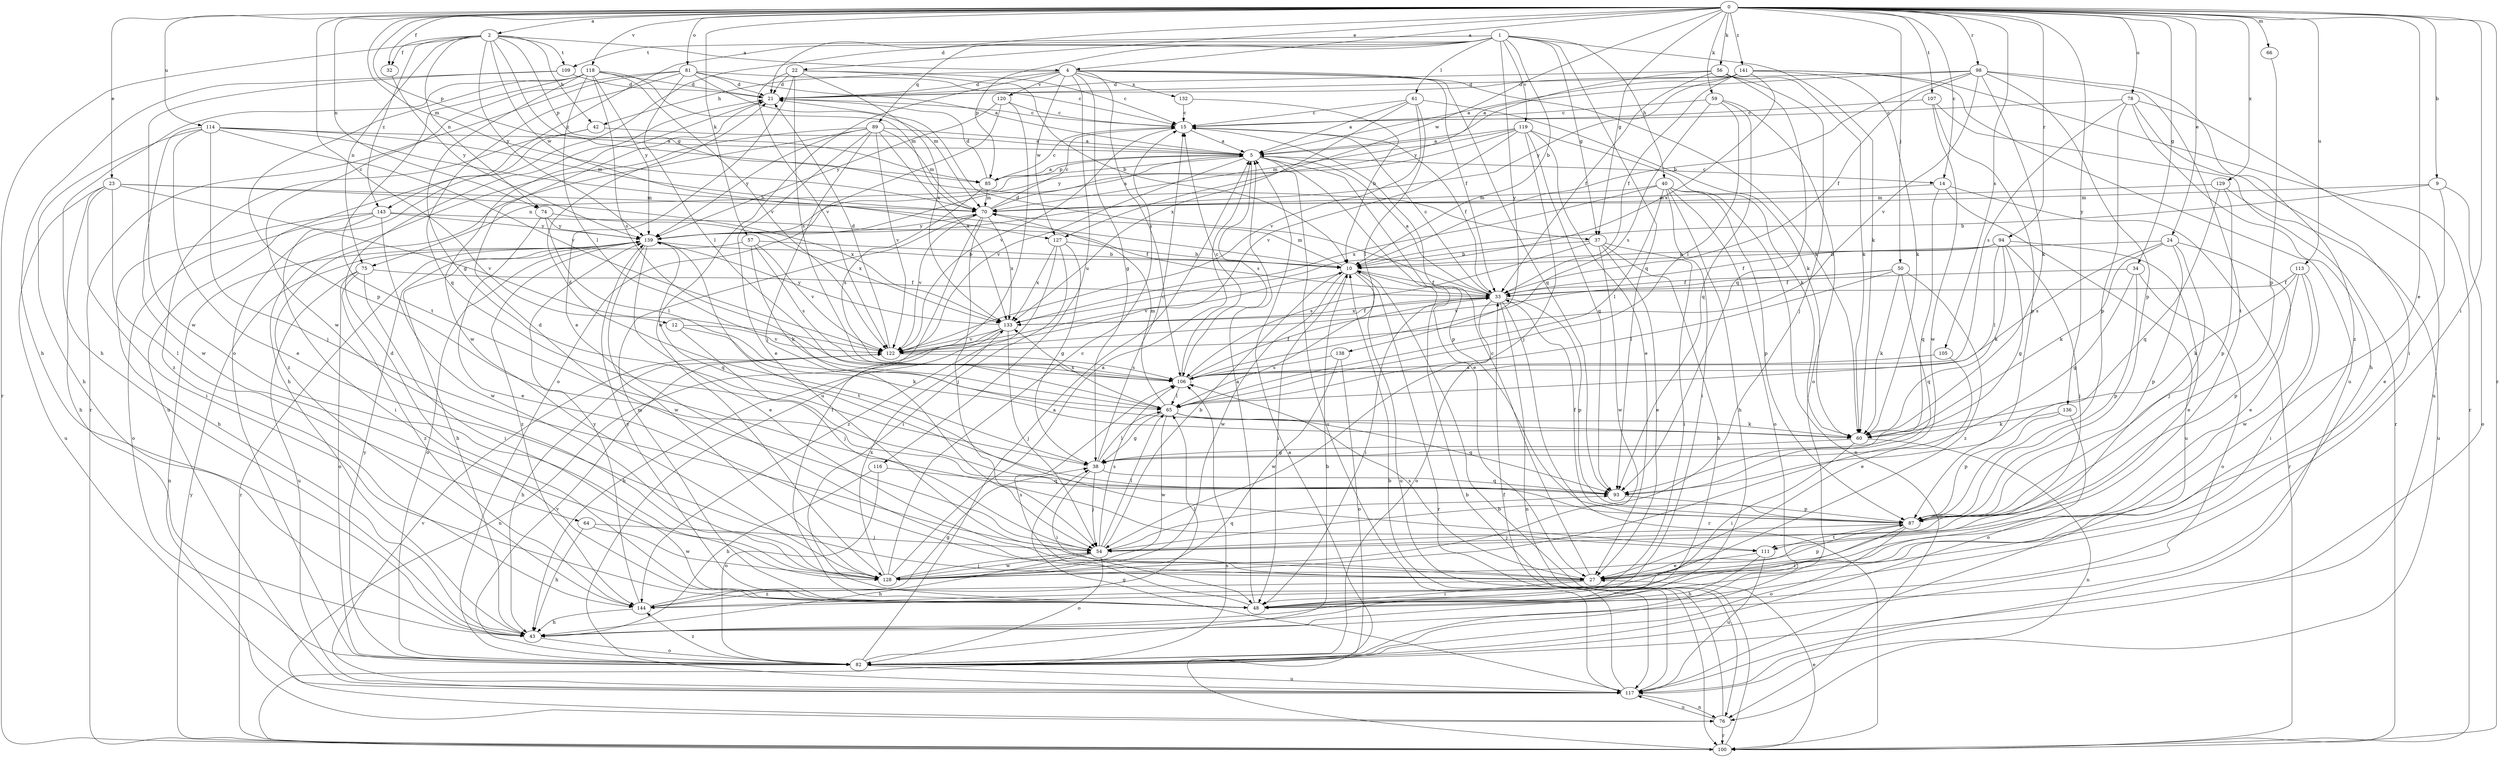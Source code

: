 strict digraph  {
0;
1;
2;
4;
5;
9;
10;
12;
14;
15;
21;
22;
23;
24;
27;
32;
33;
34;
37;
38;
40;
42;
43;
48;
50;
54;
56;
57;
59;
60;
61;
64;
65;
66;
70;
74;
75;
76;
78;
81;
82;
85;
87;
89;
93;
94;
98;
100;
105;
106;
107;
109;
111;
113;
114;
116;
117;
118;
119;
120;
122;
127;
128;
129;
132;
133;
136;
138;
139;
141;
143;
144;
0 -> 2  [label=a];
0 -> 4  [label=a];
0 -> 9  [label=b];
0 -> 12  [label=c];
0 -> 14  [label=c];
0 -> 21  [label=d];
0 -> 22  [label=e];
0 -> 23  [label=e];
0 -> 24  [label=e];
0 -> 27  [label=e];
0 -> 32  [label=f];
0 -> 34  [label=g];
0 -> 37  [label=g];
0 -> 48  [label=i];
0 -> 50  [label=j];
0 -> 56  [label=k];
0 -> 57  [label=k];
0 -> 59  [label=k];
0 -> 66  [label=m];
0 -> 70  [label=m];
0 -> 74  [label=n];
0 -> 78  [label=o];
0 -> 81  [label=o];
0 -> 85  [label=p];
0 -> 94  [label=r];
0 -> 98  [label=r];
0 -> 100  [label=r];
0 -> 105  [label=s];
0 -> 107  [label=t];
0 -> 113  [label=u];
0 -> 114  [label=u];
0 -> 118  [label=v];
0 -> 127  [label=w];
0 -> 129  [label=x];
0 -> 136  [label=y];
0 -> 141  [label=z];
1 -> 10  [label=b];
1 -> 37  [label=g];
1 -> 40  [label=h];
1 -> 60  [label=k];
1 -> 61  [label=l];
1 -> 82  [label=o];
1 -> 85  [label=p];
1 -> 89  [label=q];
1 -> 93  [label=q];
1 -> 109  [label=t];
1 -> 119  [label=v];
1 -> 138  [label=y];
1 -> 143  [label=z];
2 -> 4  [label=a];
2 -> 32  [label=f];
2 -> 37  [label=g];
2 -> 42  [label=h];
2 -> 74  [label=n];
2 -> 75  [label=n];
2 -> 85  [label=p];
2 -> 100  [label=r];
2 -> 109  [label=t];
2 -> 127  [label=w];
2 -> 139  [label=y];
2 -> 143  [label=z];
4 -> 21  [label=d];
4 -> 33  [label=f];
4 -> 38  [label=g];
4 -> 42  [label=h];
4 -> 60  [label=k];
4 -> 93  [label=q];
4 -> 106  [label=s];
4 -> 116  [label=u];
4 -> 120  [label=v];
4 -> 127  [label=w];
4 -> 128  [label=w];
4 -> 132  [label=x];
5 -> 14  [label=c];
5 -> 27  [label=e];
5 -> 75  [label=n];
5 -> 85  [label=p];
5 -> 87  [label=p];
5 -> 106  [label=s];
5 -> 117  [label=u];
5 -> 122  [label=v];
9 -> 10  [label=b];
9 -> 27  [label=e];
9 -> 70  [label=m];
9 -> 82  [label=o];
10 -> 33  [label=f];
10 -> 48  [label=i];
10 -> 70  [label=m];
10 -> 100  [label=r];
10 -> 117  [label=u];
10 -> 122  [label=v];
10 -> 128  [label=w];
12 -> 54  [label=j];
12 -> 60  [label=k];
12 -> 122  [label=v];
14 -> 70  [label=m];
14 -> 93  [label=q];
14 -> 100  [label=r];
14 -> 117  [label=u];
15 -> 5  [label=a];
15 -> 33  [label=f];
15 -> 122  [label=v];
21 -> 15  [label=c];
21 -> 128  [label=w];
22 -> 10  [label=b];
22 -> 15  [label=c];
22 -> 21  [label=d];
22 -> 27  [label=e];
22 -> 106  [label=s];
22 -> 122  [label=v];
22 -> 133  [label=x];
23 -> 43  [label=h];
23 -> 48  [label=i];
23 -> 64  [label=l];
23 -> 70  [label=m];
23 -> 117  [label=u];
23 -> 122  [label=v];
23 -> 133  [label=x];
24 -> 10  [label=b];
24 -> 27  [label=e];
24 -> 54  [label=j];
24 -> 60  [label=k];
24 -> 87  [label=p];
24 -> 106  [label=s];
27 -> 15  [label=c];
27 -> 48  [label=i];
27 -> 87  [label=p];
27 -> 106  [label=s];
27 -> 144  [label=z];
32 -> 139  [label=y];
33 -> 5  [label=a];
33 -> 15  [label=c];
33 -> 21  [label=d];
33 -> 48  [label=i];
33 -> 76  [label=n];
33 -> 82  [label=o];
33 -> 87  [label=p];
33 -> 100  [label=r];
33 -> 133  [label=x];
34 -> 33  [label=f];
34 -> 38  [label=g];
34 -> 82  [label=o];
34 -> 87  [label=p];
37 -> 10  [label=b];
37 -> 27  [label=e];
37 -> 43  [label=h];
37 -> 48  [label=i];
37 -> 106  [label=s];
37 -> 128  [label=w];
38 -> 15  [label=c];
38 -> 21  [label=d];
38 -> 48  [label=i];
38 -> 54  [label=j];
38 -> 65  [label=l];
38 -> 93  [label=q];
40 -> 43  [label=h];
40 -> 48  [label=i];
40 -> 65  [label=l];
40 -> 70  [label=m];
40 -> 76  [label=n];
40 -> 82  [label=o];
40 -> 87  [label=p];
40 -> 133  [label=x];
42 -> 5  [label=a];
42 -> 117  [label=u];
42 -> 144  [label=z];
43 -> 82  [label=o];
48 -> 5  [label=a];
48 -> 21  [label=d];
48 -> 70  [label=m];
48 -> 106  [label=s];
48 -> 139  [label=y];
50 -> 33  [label=f];
50 -> 60  [label=k];
50 -> 65  [label=l];
50 -> 93  [label=q];
50 -> 122  [label=v];
50 -> 144  [label=z];
54 -> 10  [label=b];
54 -> 21  [label=d];
54 -> 43  [label=h];
54 -> 65  [label=l];
54 -> 82  [label=o];
54 -> 93  [label=q];
54 -> 106  [label=s];
54 -> 128  [label=w];
56 -> 21  [label=d];
56 -> 33  [label=f];
56 -> 54  [label=j];
56 -> 60  [label=k];
56 -> 93  [label=q];
56 -> 139  [label=y];
57 -> 10  [label=b];
57 -> 60  [label=k];
57 -> 76  [label=n];
57 -> 106  [label=s];
57 -> 122  [label=v];
59 -> 15  [label=c];
59 -> 65  [label=l];
59 -> 82  [label=o];
59 -> 93  [label=q];
59 -> 106  [label=s];
60 -> 38  [label=g];
60 -> 48  [label=i];
60 -> 76  [label=n];
61 -> 5  [label=a];
61 -> 15  [label=c];
61 -> 60  [label=k];
61 -> 65  [label=l];
61 -> 122  [label=v];
61 -> 133  [label=x];
64 -> 43  [label=h];
64 -> 54  [label=j];
64 -> 128  [label=w];
65 -> 38  [label=g];
65 -> 60  [label=k];
65 -> 70  [label=m];
65 -> 93  [label=q];
65 -> 128  [label=w];
65 -> 133  [label=x];
66 -> 87  [label=p];
70 -> 5  [label=a];
70 -> 15  [label=c];
70 -> 48  [label=i];
70 -> 54  [label=j];
70 -> 122  [label=v];
70 -> 133  [label=x];
70 -> 139  [label=y];
74 -> 27  [label=e];
74 -> 65  [label=l];
74 -> 133  [label=x];
74 -> 139  [label=y];
75 -> 33  [label=f];
75 -> 48  [label=i];
75 -> 82  [label=o];
75 -> 117  [label=u];
75 -> 144  [label=z];
76 -> 10  [label=b];
76 -> 100  [label=r];
76 -> 117  [label=u];
78 -> 15  [label=c];
78 -> 43  [label=h];
78 -> 48  [label=i];
78 -> 87  [label=p];
78 -> 106  [label=s];
78 -> 117  [label=u];
81 -> 5  [label=a];
81 -> 15  [label=c];
81 -> 21  [label=d];
81 -> 65  [label=l];
81 -> 70  [label=m];
81 -> 93  [label=q];
81 -> 100  [label=r];
81 -> 128  [label=w];
82 -> 5  [label=a];
82 -> 10  [label=b];
82 -> 117  [label=u];
82 -> 122  [label=v];
82 -> 139  [label=y];
82 -> 144  [label=z];
85 -> 5  [label=a];
85 -> 15  [label=c];
85 -> 21  [label=d];
85 -> 70  [label=m];
85 -> 106  [label=s];
87 -> 33  [label=f];
87 -> 48  [label=i];
87 -> 54  [label=j];
87 -> 82  [label=o];
87 -> 111  [label=t];
89 -> 5  [label=a];
89 -> 27  [label=e];
89 -> 43  [label=h];
89 -> 54  [label=j];
89 -> 70  [label=m];
89 -> 122  [label=v];
89 -> 133  [label=x];
89 -> 139  [label=y];
89 -> 144  [label=z];
93 -> 87  [label=p];
94 -> 10  [label=b];
94 -> 27  [label=e];
94 -> 33  [label=f];
94 -> 38  [label=g];
94 -> 54  [label=j];
94 -> 60  [label=k];
94 -> 65  [label=l];
98 -> 5  [label=a];
98 -> 10  [label=b];
98 -> 21  [label=d];
98 -> 33  [label=f];
98 -> 60  [label=k];
98 -> 87  [label=p];
98 -> 111  [label=t];
98 -> 122  [label=v];
98 -> 144  [label=z];
100 -> 5  [label=a];
100 -> 10  [label=b];
100 -> 27  [label=e];
100 -> 106  [label=s];
100 -> 139  [label=y];
105 -> 27  [label=e];
105 -> 106  [label=s];
106 -> 15  [label=c];
106 -> 33  [label=f];
106 -> 65  [label=l];
107 -> 15  [label=c];
107 -> 87  [label=p];
107 -> 100  [label=r];
107 -> 128  [label=w];
109 -> 21  [label=d];
109 -> 43  [label=h];
109 -> 128  [label=w];
111 -> 27  [label=e];
111 -> 43  [label=h];
111 -> 117  [label=u];
113 -> 33  [label=f];
113 -> 48  [label=i];
113 -> 60  [label=k];
113 -> 87  [label=p];
113 -> 128  [label=w];
114 -> 5  [label=a];
114 -> 10  [label=b];
114 -> 27  [label=e];
114 -> 43  [label=h];
114 -> 54  [label=j];
114 -> 70  [label=m];
114 -> 122  [label=v];
114 -> 128  [label=w];
116 -> 43  [label=h];
116 -> 82  [label=o];
116 -> 93  [label=q];
117 -> 10  [label=b];
117 -> 33  [label=f];
117 -> 38  [label=g];
117 -> 76  [label=n];
117 -> 122  [label=v];
118 -> 21  [label=d];
118 -> 38  [label=g];
118 -> 43  [label=h];
118 -> 65  [label=l];
118 -> 70  [label=m];
118 -> 87  [label=p];
118 -> 106  [label=s];
118 -> 111  [label=t];
118 -> 122  [label=v];
118 -> 139  [label=y];
119 -> 5  [label=a];
119 -> 27  [label=e];
119 -> 54  [label=j];
119 -> 60  [label=k];
119 -> 70  [label=m];
119 -> 93  [label=q];
119 -> 122  [label=v];
119 -> 139  [label=y];
120 -> 15  [label=c];
120 -> 82  [label=o];
120 -> 117  [label=u];
120 -> 139  [label=y];
122 -> 21  [label=d];
122 -> 43  [label=h];
122 -> 106  [label=s];
127 -> 10  [label=b];
127 -> 38  [label=g];
127 -> 48  [label=i];
127 -> 133  [label=x];
127 -> 144  [label=z];
128 -> 5  [label=a];
128 -> 15  [label=c];
128 -> 54  [label=j];
128 -> 133  [label=x];
129 -> 70  [label=m];
129 -> 87  [label=p];
129 -> 93  [label=q];
129 -> 117  [label=u];
132 -> 10  [label=b];
132 -> 15  [label=c];
133 -> 33  [label=f];
133 -> 43  [label=h];
133 -> 54  [label=j];
133 -> 76  [label=n];
133 -> 122  [label=v];
133 -> 139  [label=y];
136 -> 60  [label=k];
136 -> 82  [label=o];
136 -> 87  [label=p];
138 -> 82  [label=o];
138 -> 106  [label=s];
138 -> 128  [label=w];
139 -> 10  [label=b];
139 -> 27  [label=e];
139 -> 43  [label=h];
139 -> 82  [label=o];
139 -> 93  [label=q];
139 -> 100  [label=r];
139 -> 111  [label=t];
139 -> 128  [label=w];
139 -> 144  [label=z];
141 -> 5  [label=a];
141 -> 21  [label=d];
141 -> 33  [label=f];
141 -> 60  [label=k];
141 -> 100  [label=r];
141 -> 117  [label=u];
141 -> 133  [label=x];
141 -> 139  [label=y];
143 -> 33  [label=f];
143 -> 43  [label=h];
143 -> 48  [label=i];
143 -> 82  [label=o];
143 -> 128  [label=w];
143 -> 139  [label=y];
144 -> 38  [label=g];
144 -> 43  [label=h];
144 -> 65  [label=l];
144 -> 139  [label=y];
}
